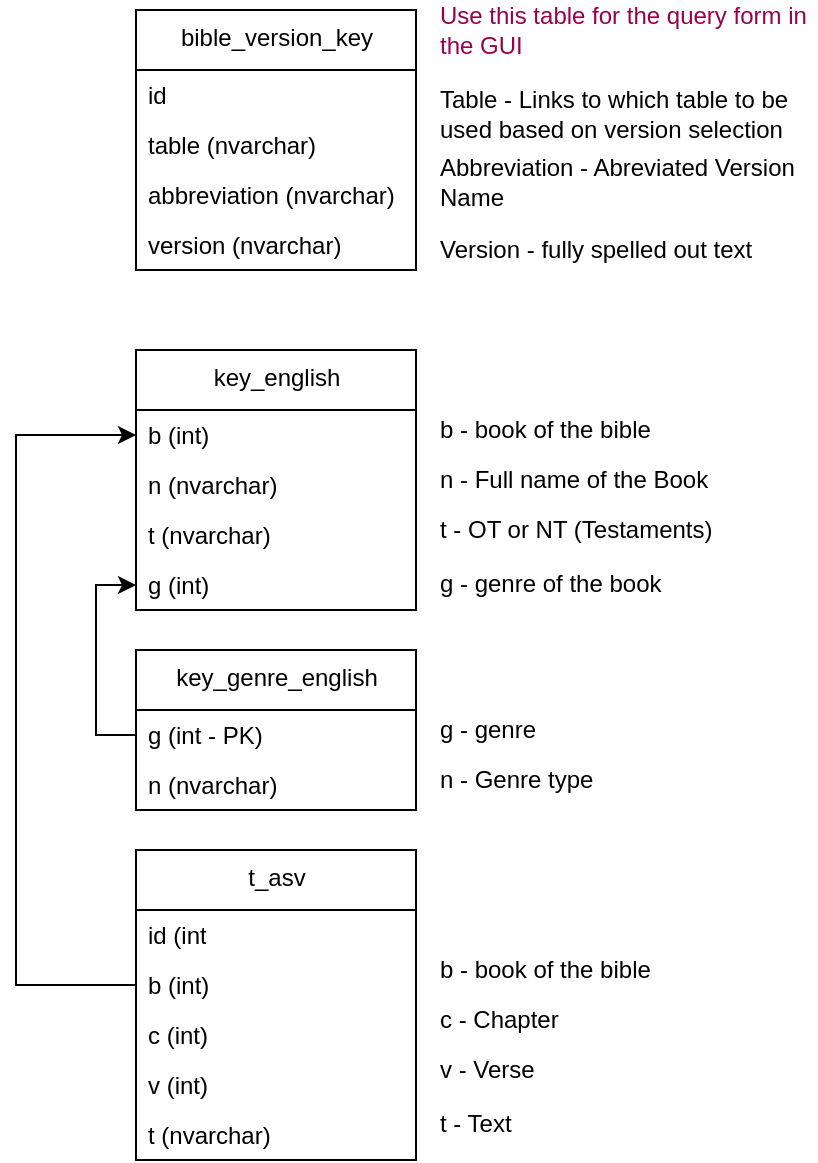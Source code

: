 <mxfile version="14.5.1" type="device"><diagram name="Page-1" id="c4acf3e9-155e-7222-9cf6-157b1a14988f"><mxGraphModel dx="383" dy="579" grid="1" gridSize="10" guides="1" tooltips="1" connect="1" arrows="1" fold="1" page="1" pageScale="1" pageWidth="850" pageHeight="1100" background="#ffffff" math="0" shadow="0"><root><mxCell id="0"/><mxCell id="1" parent="0"/><mxCell id="NvqHaCxjCJ2NesXnI_hU-1" value="bible_version_key" style="swimlane;fontStyle=0;align=center;verticalAlign=top;childLayout=stackLayout;horizontal=1;startSize=30;horizontalStack=0;resizeParent=1;resizeParentMax=0;resizeLast=0;collapsible=0;marginBottom=0;html=1;" vertex="1" parent="1"><mxGeometry x="140" y="230" width="140" height="130" as="geometry"/></mxCell><mxCell id="NvqHaCxjCJ2NesXnI_hU-3" value="id" style="text;html=1;strokeColor=none;fillColor=none;align=left;verticalAlign=middle;spacingLeft=4;spacingRight=4;overflow=hidden;rotatable=0;points=[[0,0.5],[1,0.5]];portConstraint=eastwest;" vertex="1" parent="NvqHaCxjCJ2NesXnI_hU-1"><mxGeometry y="30" width="140" height="25" as="geometry"/></mxCell><mxCell id="NvqHaCxjCJ2NesXnI_hU-4" value="&lt;font color=&quot;#000000&quot;&gt;table (nvarchar)&lt;/font&gt;" style="text;html=1;strokeColor=none;fillColor=none;align=left;verticalAlign=middle;spacingLeft=4;spacingRight=4;overflow=hidden;rotatable=0;points=[[0,0.5],[1,0.5]];portConstraint=eastwest;fontColor=#808080;" vertex="1" parent="NvqHaCxjCJ2NesXnI_hU-1"><mxGeometry y="55" width="140" height="25" as="geometry"/></mxCell><mxCell id="NvqHaCxjCJ2NesXnI_hU-5" value="abbreviation (nvarchar)" style="text;html=1;strokeColor=none;fillColor=none;align=left;verticalAlign=middle;spacingLeft=4;spacingRight=4;overflow=hidden;rotatable=0;points=[[0,0.5],[1,0.5]];portConstraint=eastwest;" vertex="1" parent="NvqHaCxjCJ2NesXnI_hU-1"><mxGeometry y="80" width="140" height="25" as="geometry"/></mxCell><mxCell id="NvqHaCxjCJ2NesXnI_hU-9" value="version (nvarchar)" style="text;html=1;strokeColor=none;fillColor=none;align=left;verticalAlign=middle;spacingLeft=4;spacingRight=4;overflow=hidden;rotatable=0;points=[[0,0.5],[1,0.5]];portConstraint=eastwest;" vertex="1" parent="NvqHaCxjCJ2NesXnI_hU-1"><mxGeometry y="105" width="140" height="25" as="geometry"/></mxCell><mxCell id="NvqHaCxjCJ2NesXnI_hU-10" value="Abbreviation - Abreviated Version Name" style="text;html=1;strokeColor=none;fillColor=none;align=left;verticalAlign=middle;whiteSpace=wrap;rounded=0;" vertex="1" parent="1"><mxGeometry x="290" y="306" width="190" height="20" as="geometry"/></mxCell><mxCell id="NvqHaCxjCJ2NesXnI_hU-11" value="Table - Links to which table to be used based on version selection" style="text;html=1;strokeColor=none;fillColor=none;align=left;verticalAlign=middle;whiteSpace=wrap;rounded=0;" vertex="1" parent="1"><mxGeometry x="290" y="271.5" width="190" height="20" as="geometry"/></mxCell><mxCell id="NvqHaCxjCJ2NesXnI_hU-12" value="Version - fully spelled out text" style="text;html=1;strokeColor=none;fillColor=none;align=left;verticalAlign=middle;whiteSpace=wrap;rounded=0;" vertex="1" parent="1"><mxGeometry x="290" y="340" width="190" height="20" as="geometry"/></mxCell><mxCell id="NvqHaCxjCJ2NesXnI_hU-13" value="&lt;font color=&quot;#99004d&quot;&gt;Use this table for the query form in the GUI&lt;/font&gt;" style="text;html=1;strokeColor=none;fillColor=none;align=left;verticalAlign=middle;whiteSpace=wrap;rounded=0;" vertex="1" parent="1"><mxGeometry x="290" y="230" width="190" height="20" as="geometry"/></mxCell><mxCell id="NvqHaCxjCJ2NesXnI_hU-14" value="key_english" style="swimlane;fontStyle=0;align=center;verticalAlign=top;childLayout=stackLayout;horizontal=1;startSize=30;horizontalStack=0;resizeParent=1;resizeParentMax=0;resizeLast=0;collapsible=0;marginBottom=0;html=1;" vertex="1" parent="1"><mxGeometry x="140" y="400" width="140" height="130" as="geometry"/></mxCell><mxCell id="NvqHaCxjCJ2NesXnI_hU-15" value="b (int)" style="text;html=1;strokeColor=none;fillColor=none;align=left;verticalAlign=middle;spacingLeft=4;spacingRight=4;overflow=hidden;rotatable=0;points=[[0,0.5],[1,0.5]];portConstraint=eastwest;" vertex="1" parent="NvqHaCxjCJ2NesXnI_hU-14"><mxGeometry y="30" width="140" height="25" as="geometry"/></mxCell><mxCell id="NvqHaCxjCJ2NesXnI_hU-16" value="&lt;font color=&quot;#000000&quot;&gt;n (nvarchar)&lt;/font&gt;" style="text;html=1;strokeColor=none;fillColor=none;align=left;verticalAlign=middle;spacingLeft=4;spacingRight=4;overflow=hidden;rotatable=0;points=[[0,0.5],[1,0.5]];portConstraint=eastwest;fontColor=#808080;" vertex="1" parent="NvqHaCxjCJ2NesXnI_hU-14"><mxGeometry y="55" width="140" height="25" as="geometry"/></mxCell><mxCell id="NvqHaCxjCJ2NesXnI_hU-17" value="t (nvarchar)" style="text;html=1;strokeColor=none;fillColor=none;align=left;verticalAlign=middle;spacingLeft=4;spacingRight=4;overflow=hidden;rotatable=0;points=[[0,0.5],[1,0.5]];portConstraint=eastwest;" vertex="1" parent="NvqHaCxjCJ2NesXnI_hU-14"><mxGeometry y="80" width="140" height="25" as="geometry"/></mxCell><mxCell id="NvqHaCxjCJ2NesXnI_hU-18" value="g (int)" style="text;html=1;strokeColor=none;fillColor=none;align=left;verticalAlign=middle;spacingLeft=4;spacingRight=4;overflow=hidden;rotatable=0;points=[[0,0.5],[1,0.5]];portConstraint=eastwest;" vertex="1" parent="NvqHaCxjCJ2NesXnI_hU-14"><mxGeometry y="105" width="140" height="25" as="geometry"/></mxCell><mxCell id="NvqHaCxjCJ2NesXnI_hU-19" value="b - book of the bible" style="text;html=1;align=left;verticalAlign=middle;resizable=0;points=[];autosize=1;" vertex="1" parent="1"><mxGeometry x="290" y="430" width="120" height="20" as="geometry"/></mxCell><mxCell id="NvqHaCxjCJ2NesXnI_hU-20" value="n - Full name of the Book" style="text;html=1;align=left;verticalAlign=middle;resizable=0;points=[];autosize=1;" vertex="1" parent="1"><mxGeometry x="290" y="455" width="150" height="20" as="geometry"/></mxCell><mxCell id="NvqHaCxjCJ2NesXnI_hU-21" value="t - OT or NT (Testaments)" style="text;html=1;align=left;verticalAlign=middle;resizable=0;points=[];autosize=1;" vertex="1" parent="1"><mxGeometry x="290" y="480" width="150" height="20" as="geometry"/></mxCell><mxCell id="NvqHaCxjCJ2NesXnI_hU-23" value="g - genre of the book" style="text;html=1;align=left;verticalAlign=middle;resizable=0;points=[];autosize=1;" vertex="1" parent="1"><mxGeometry x="290" y="507" width="130" height="20" as="geometry"/></mxCell><mxCell id="NvqHaCxjCJ2NesXnI_hU-24" value="key_genre_english" style="swimlane;fontStyle=0;align=center;verticalAlign=top;childLayout=stackLayout;horizontal=1;startSize=30;horizontalStack=0;resizeParent=1;resizeParentMax=0;resizeLast=0;collapsible=0;marginBottom=0;html=1;" vertex="1" parent="1"><mxGeometry x="140" y="550" width="140" height="80" as="geometry"/></mxCell><mxCell id="NvqHaCxjCJ2NesXnI_hU-33" value="g (int - PK)" style="text;html=1;strokeColor=none;fillColor=none;align=left;verticalAlign=middle;spacingLeft=4;spacingRight=4;overflow=hidden;rotatable=0;points=[[0,0.5],[1,0.5]];portConstraint=eastwest;" vertex="1" parent="NvqHaCxjCJ2NesXnI_hU-24"><mxGeometry y="30" width="140" height="25" as="geometry"/></mxCell><mxCell id="NvqHaCxjCJ2NesXnI_hU-26" value="&lt;font color=&quot;#000000&quot;&gt;n (nvarchar)&lt;/font&gt;" style="text;html=1;strokeColor=none;fillColor=none;align=left;verticalAlign=middle;spacingLeft=4;spacingRight=4;overflow=hidden;rotatable=0;points=[[0,0.5],[1,0.5]];portConstraint=eastwest;fontColor=#808080;" vertex="1" parent="NvqHaCxjCJ2NesXnI_hU-24"><mxGeometry y="55" width="140" height="25" as="geometry"/></mxCell><mxCell id="NvqHaCxjCJ2NesXnI_hU-29" value="g - genre" style="text;html=1;align=left;verticalAlign=middle;resizable=0;points=[];autosize=1;" vertex="1" parent="1"><mxGeometry x="290" y="580" width="60" height="20" as="geometry"/></mxCell><mxCell id="NvqHaCxjCJ2NesXnI_hU-30" value="n - Genre type" style="text;html=1;align=left;verticalAlign=middle;resizable=0;points=[];autosize=1;" vertex="1" parent="1"><mxGeometry x="290" y="605" width="90" height="20" as="geometry"/></mxCell><mxCell id="NvqHaCxjCJ2NesXnI_hU-34" style="edgeStyle=orthogonalEdgeStyle;rounded=0;orthogonalLoop=1;jettySize=auto;html=1;entryX=0;entryY=0.5;entryDx=0;entryDy=0;" edge="1" parent="1" source="NvqHaCxjCJ2NesXnI_hU-33" target="NvqHaCxjCJ2NesXnI_hU-18"><mxGeometry relative="1" as="geometry"/></mxCell><mxCell id="NvqHaCxjCJ2NesXnI_hU-35" value="t_asv" style="swimlane;fontStyle=0;align=center;verticalAlign=top;childLayout=stackLayout;horizontal=1;startSize=30;horizontalStack=0;resizeParent=1;resizeParentMax=0;resizeLast=0;collapsible=0;marginBottom=0;html=1;" vertex="1" parent="1"><mxGeometry x="140" y="650" width="140" height="155" as="geometry"/></mxCell><mxCell id="NvqHaCxjCJ2NesXnI_hU-44" value="id (int" style="text;html=1;strokeColor=none;fillColor=none;align=left;verticalAlign=middle;spacingLeft=4;spacingRight=4;overflow=hidden;rotatable=0;points=[[0,0.5],[1,0.5]];portConstraint=eastwest;" vertex="1" parent="NvqHaCxjCJ2NesXnI_hU-35"><mxGeometry y="30" width="140" height="25" as="geometry"/></mxCell><mxCell id="NvqHaCxjCJ2NesXnI_hU-36" value="b (int)" style="text;html=1;strokeColor=none;fillColor=none;align=left;verticalAlign=middle;spacingLeft=4;spacingRight=4;overflow=hidden;rotatable=0;points=[[0,0.5],[1,0.5]];portConstraint=eastwest;" vertex="1" parent="NvqHaCxjCJ2NesXnI_hU-35"><mxGeometry y="55" width="140" height="25" as="geometry"/></mxCell><mxCell id="NvqHaCxjCJ2NesXnI_hU-37" value="&lt;font color=&quot;#000000&quot;&gt;c (int)&lt;/font&gt;" style="text;html=1;strokeColor=none;fillColor=none;align=left;verticalAlign=middle;spacingLeft=4;spacingRight=4;overflow=hidden;rotatable=0;points=[[0,0.5],[1,0.5]];portConstraint=eastwest;fontColor=#808080;" vertex="1" parent="NvqHaCxjCJ2NesXnI_hU-35"><mxGeometry y="80" width="140" height="25" as="geometry"/></mxCell><mxCell id="NvqHaCxjCJ2NesXnI_hU-38" value="v (int)" style="text;html=1;strokeColor=none;fillColor=none;align=left;verticalAlign=middle;spacingLeft=4;spacingRight=4;overflow=hidden;rotatable=0;points=[[0,0.5],[1,0.5]];portConstraint=eastwest;" vertex="1" parent="NvqHaCxjCJ2NesXnI_hU-35"><mxGeometry y="105" width="140" height="25" as="geometry"/></mxCell><mxCell id="NvqHaCxjCJ2NesXnI_hU-39" value="t (nvarchar)" style="text;html=1;strokeColor=none;fillColor=none;align=left;verticalAlign=middle;spacingLeft=4;spacingRight=4;overflow=hidden;rotatable=0;points=[[0,0.5],[1,0.5]];portConstraint=eastwest;" vertex="1" parent="NvqHaCxjCJ2NesXnI_hU-35"><mxGeometry y="130" width="140" height="25" as="geometry"/></mxCell><mxCell id="NvqHaCxjCJ2NesXnI_hU-40" value="b - book of the bible" style="text;html=1;align=left;verticalAlign=middle;resizable=0;points=[];autosize=1;" vertex="1" parent="1"><mxGeometry x="290" y="700" width="120" height="20" as="geometry"/></mxCell><mxCell id="NvqHaCxjCJ2NesXnI_hU-41" value="c - Chapter" style="text;html=1;align=left;verticalAlign=middle;resizable=0;points=[];autosize=1;" vertex="1" parent="1"><mxGeometry x="290" y="725" width="70" height="20" as="geometry"/></mxCell><mxCell id="NvqHaCxjCJ2NesXnI_hU-42" value="v - Verse" style="text;html=1;align=left;verticalAlign=middle;resizable=0;points=[];autosize=1;" vertex="1" parent="1"><mxGeometry x="290" y="750" width="60" height="20" as="geometry"/></mxCell><mxCell id="NvqHaCxjCJ2NesXnI_hU-43" value="t - Text" style="text;html=1;align=left;verticalAlign=middle;resizable=0;points=[];autosize=1;" vertex="1" parent="1"><mxGeometry x="290" y="777" width="50" height="20" as="geometry"/></mxCell><mxCell id="NvqHaCxjCJ2NesXnI_hU-45" style="edgeStyle=orthogonalEdgeStyle;rounded=0;orthogonalLoop=1;jettySize=auto;html=1;entryX=0;entryY=0.5;entryDx=0;entryDy=0;" edge="1" parent="1" source="NvqHaCxjCJ2NesXnI_hU-36" target="NvqHaCxjCJ2NesXnI_hU-15"><mxGeometry relative="1" as="geometry"><Array as="points"><mxPoint x="80" y="718"/><mxPoint x="80" y="443"/></Array></mxGeometry></mxCell></root></mxGraphModel></diagram></mxfile>